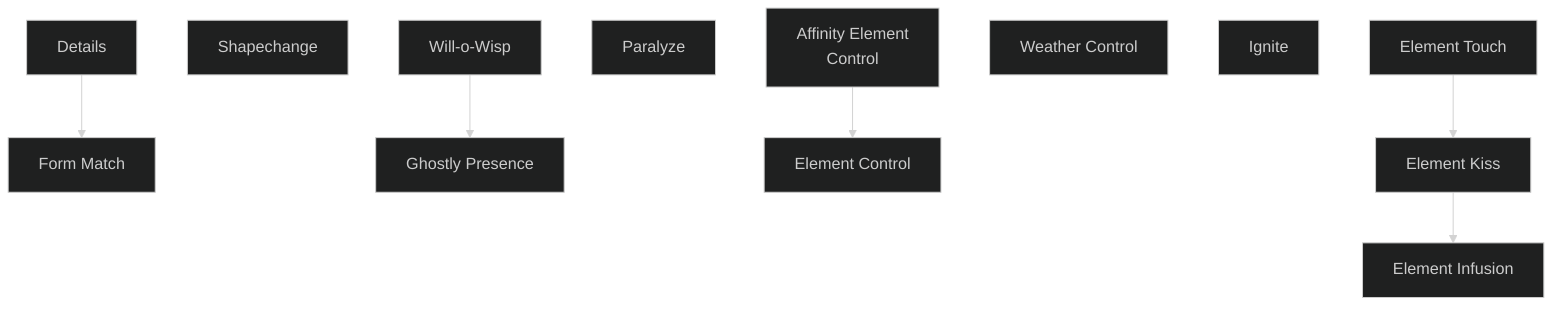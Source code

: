 ---
config:
  theme: dark
---
flowchart TD

    details[Details]
    click details callback "
        Details<br>
        <br>
        Cost: 3 motes<br>
        Duration: One scene<br>
        Type: Reflexive<br>
        Minimum Valor: 2<br>
        Minimum Essence: 2<br>
        Prerequisite Charms: None<br>
        <br>
        Spirits use the Details Charm to change small details of
        their physical appearance, upon a successful Charisma +
        Valor check. Each use of this Charm allows one discrete
        detail to be changed. The size and complexity of the detail
        depends on the number of successes the spirit achieves. One
        or two successes allow a small detail to be changed: hair
        length, the shape of the spirit's pupils. Three or four allow
        the spirit to change larger details: the design of a dress, the
        length of its limbs. Five or more successes allow the spirit to
        create details from nothing: a bracelet where there was none.
        "

    form_match[Form Match]
    details --> form_match
    click form_match callback "
        Form Match<br>
        <br>
        Cost: 8 motes per day, 1 Willpower<br>
        Duration: Variable<br>
        Type: Reflexive<br>
        Minimum Valor: 2<br>
        Minimum Essence: 1<br>
        Prerequisite Charms: Details<br>
        <br>
        The spirit may take on another's physical form upon a
        successful Charisma + Valor check. This requires the spirit
        to touch the being to be emulated, which may require a
        successful Dexterity + Brawl or Martial Arts check, depending
        on the circumstances. The spirit must pay in advance
        and choose up front how many motes to spend; if it chooses
        to break the Charm early, those motes are not recovered.
        A very successful Perception + Awareness check may
        see through the disguise. Four successes indicate that small
        elements of the disguise seem wrong, while five or more
        indicate that the shapechanging seems patently false.
        Some spirits and Exalted may possess Charms designed to
        see through such trickery.<br>
        Certain actions may allow someone to see through
        such a disguise or may momentarily break through the
        disguise; superstitions of various areas prescribe different
        actions. Some of these are: looking at someone's reflection
        in a fractured mirror, looking at someone through lenses
        that have been soaked in a special herbal solution, blowing
        ashes of certain types of wood into someone's face. Which
        superstitions apply depends on the spirit. Some particularly
        difficult &quot;rituals&quot; may break the disguise entirely.
        "

    shapechange[Shapechange]
    click shapechange callback "
        Shapechange<br>
        <br>
        Cost: 12 motes per day<br>
        Duration: Variable<br>
        Type: Simple<br>
        Minimum Valor: 2<br>
        Minimum Essence: 2<br>
        Prerequisite Charms: None<br>
        <br>
        The spirit may take on any physical form it wishes upon
        a successful Charisma + Valor check; it must pay the cost for
        the full duration in advance (if the spirit breaks the Charm
        early, the extra motes are not recovered). After that, the
        spirit must reactivate the Charm if it wishes to continue the
        masquerade, making the Charisma + Valor check again.
        The spirit must spend another 10 motes and a Willpower
        point in advance (once per use of the Charm, not per day)
        if it wishes its Abilities, Attributes, etc. to change with its
        form. This latter restriction does not apply if the spirit has
        a very limited number of forms and knows them very well.<br>
        The Shapechange Charm may be seen through in the
        same manner as the Form Match Charm, above.
        "

    will_o_wisp[Will-o-Wisp]
    click will_o_wisp callback "
        Will-o-Wisp<br>
        <br>
        Cost: 5 motes<br>
        Duration: One turn<br>
        Type: Simple<br>
        Minimum Valor: 2<br>
        Minimum Essence: 1<br>
        Prerequisite Charms: None<br>
        <br>
        The spirit causes brief, somewhat muddled manifestations
        of sound, smell, and light, such as a ball of light or
        indistinct sounds of conversation. Roll the spirit's Manipulation
        + Valor. The more successes, the more noticeable these
        manifestations are (louder, brighter) and the longer they may
        last. This Charm may not be used in precise ways — no writing
        words or making pictures in light; no speaking distinct phrases.
        "

    ghostly_presence[Ghostly Presence]
    will_o_wisp --> ghostly_presence
    click ghostly_presence callback "
        Ghostly Presence<br>
        <br>
        Cost: 8 motes<br>
        Duration: One scene<br>
        Type: Simple<br>
        Minimum Valor: 3<br>
        Minimum Essence: 1<br>
        Prerequisite Charms: Will-o-Wisp<br>
        <br>
        The spirit may cause the same manifestations as Will-o-Wisp,
        again making a Manipulation + Valor check. This
        time, however, it may create distinct patterns. Ghostly
        writing may be created. This Charm may be used to hold
        a conversation with a target while the spirit is unmanifested.
        The number of successes affects how distinct the manifestations
        are, how precisely controlled they are, and just how
        thoroughly the spirit may manipulate its medium. With
        five successes, the spirit may paint simple scenes out of
        light, sound and smell. These scenes may not be larger than
        ten feet in any direction, and they are obvious to anyone
        who is close enough to observe them.
        "

    paralyze[Paralyze]
    click paralyze callback "
        Paralyze<br>
        <br>
        Cost: 6 motes<br>
        Duration: Instant<br>
        Type: Reflexive<br>
        Minimum Valor: 2<br>
        Minimum Essence: 1<br>
        Prerequisite Charms: None<br>
        <br>
        Through the use of this Charm, spirits can paralyze
        targets. It must touch its target for this Charm to work,
        which may require a successful Dexterity + Brawl or
        Martial Arts check. If the spirit successfully touches its
        target, roll its Strength + Valor with a difficulty equal to
        the target's Stamina. Every extra success the spirit achieves
        causes the target to suffer a -2 penalty to all rolls involving
        movement or agility for the rest of the scene.
        "

    affinity_element_control[Affinity Element<br>Control]
    click affinity_element_control callback "
        Affinity Element Control<br>
        <br>
        Cost: 6 motes<br>
        Duration: One scene<br>
        Type: Simple<br>
        Minimum Valor: 2<br>
        Minimum Essence: 2<br>
        Prerequisite Charms: None<br>
        <br>
        The spirit may use this Charm to affect whichever
        element (s) it shares an affinity with. For example, a forest
        spirit could affect Wood, and possibly Earth (Storyteller's
        discretion). This allows spirits to cause or calm small floods
        and rainstorms, twist a small torch into a raging inferno or
        a delicate dance of firelight, create gusts of wind, open a
        hole in the earth or twist tree limbs into manacles.<br>
        Roll the spirit's Manipulation + Valor. The number of
        successes indicates how fine a level of control the spirit has
        and how powerful an effect it can create. One success
        allows a spirit to call forth a mild rain or light a campfire,
        while three allow a spirit to cause a rainy day or build a
        torch into a bonfire without any extra fuel. Five successes
        might allow a spirit to create a phantom lover out of air
        itself or instantly consume a large wooden structure in
        flames. The spirit may manipulate a one-yard cube of an
        element per point of Essence it possess. In the case of area
        effects like rain, it could cause the effect in a five-meter
        radius per permanent Essence point.
        "

    element_control[Element Control]
    affinity_element_control --> element_control
    click element_control callback "
        Element Control<br>
        <br>
        Cost: 10 motes, 1 Willpower<br>
        Duration: One scene<br>
        Type: Simple<br>
        Minimum Valor: 3<br>
        Minimum Essence: 3<br>
        Prerequisite Charms: Affinity Element Control<br>
        The same as Affinity Element Control, except that
        the spirit can control any element, not just one to which
        it is attuned.
        "

    weather_control[Weather Control]
    click weather_control callback "
        Weather Control<br>
        <br>
        Cost: 10 motes<br>
        Duration: Instant<br>
        Type: Simple<br>
        Minimum Valor: 3<br>
        Minimum Essence: 2<br>
        Prerequisite Charms: Affinity Element Control<br>
        <br>
        This Charm allows the spirit to control the weather.
        Note that this may duplicate some effects of the Element
        Control Charms, but its effects are limited to weather
        phenomena: rain, fog, floods, storms, heat, cold, etc. This
        charm affects a larger area as well — a one- mile radius per
        permanent Essence point. Roll the spirit's Manipulation +
        Valor; the number of successes determines the size of the
        effect the spirit can create, and the length of time before the
        area's natural climate reasserts itself. One success allows
        small changes — a low wind could be created, or a heavy
        wind could be downgraded to a moderate wind. Three
        successes allow the creation of a moderate rainstorm or a
        mild heat wave. Five successes allow wild changes in local
        weather patterns, such as high heat in the middle of the
        month of Ascending Water. It takes one hour per success
        for the local weather patterns to reassert themselves. Unnatural
        or one-time meteorological effects that are halted by
        the use of this Charm can be considered ended.
        "

    ignite[Ignite]
    click ignite callback "
        Ignite<br>
        <br>
        Cost: 1 or 5 motes
        Duration: Instant
        Type: Reflexive
        Minimum Valor: 2
        Minimum Essence: 2
        Prerequisite Charms: None
        The spirit may, upon a successful Stamina + Valor
        check, set fire to whatever item it touches. This requires 5
        motes if the item is nonflammable.
        "

    element_touch[Element Touch]
    click element_touch callback "
        Element Touch<br>
        <br>
        Cost: 10 motes, 1 Willpower<br>
        Duration: One day<br>
        Type: Reflexive<br>
        Minimum Valor: 2<br>
        Minimum Essence: 2<br>
        Prerequisite Charms: None<br>
        <br>
        This Charm causes its target to become &quot;touched&quot; by
        the spirit's element. The spirit must touch its target for this
        Charm to work, possibly requiring a successful Dexterity +
        Brawl or Martial Arts attack. Roll the spirit's Manipulation
        + Valor with a difficulty equal to the target's Essence.
        The more extra successes, the more intense the target's
        reaction to this Charm. A Fire-aspected spirit causes
        someone to grow feverish. The target might take on some
        of the personality traits associated with fire: a hotheaded
        temper, lusty libido, curiosity, anger, vengeance, forceful-
        ness or willfulness. The effects of this Charm last for one
        day or until the spirit chooses to release the target, whichever
        comes sooner. This Charm is a favorite among demons,
        who use it to bring out the worst in targets.
        "

    element_kiss[Element Kiss]
    element_touch --> element_kiss
    click element_kiss callback "
        Element Kiss<br>
        <br>
        Cost: 20 motes, 1 Willpower<br>
        Duration: One week<br>
        Type: Reflexive<br>
        Minimum Valor: 2<br>
        Minimum Essence: 2<br>
        Prerequisite Charms: Element Touch<br>
        <br>
        This Charm is the same as Element Touch, but it lasts
        for one week or until the spirit chooses to release the target,
        whichever comes sooner. Like Element Touch, this Charm
        requires the spirit to touch its target. If the spirit achieves
        three or more successes, the target may have hallucinations
        that support and intensify his reaction.
        "

    element_infusion[Element Infusion]
    element_kiss --> element_infusion
    click element_infusion callback "
        Element Infusion<br>
        <br>
        Cost: 30 motes, 2 Willpower<br>
        Duration: One month<br>
        Type: Reflexive<br>
        Minimum Valor: 3<br>
        Minimum Essence: 3<br>
        Prerequisite Charms: Element Kiss<br>
        <br>
        This Charm is similar to the lesser Element Kiss and
        Element Touch Charms, but lasts for one month or until
        the spirit chooses to release the target (whichever comes
        sooner). Like the two lesser Charms, the spirit must either
        touch the target or look into the target's eyes. Roll the
        spirit's Manipulation + Valor with a difficulty equal to the
        target's Essence. With two or more successes, the target has
        the hallucinations described under Element Kiss. At three
        or more successes, the target may well harm herself under
        the force of her reaction.
        "